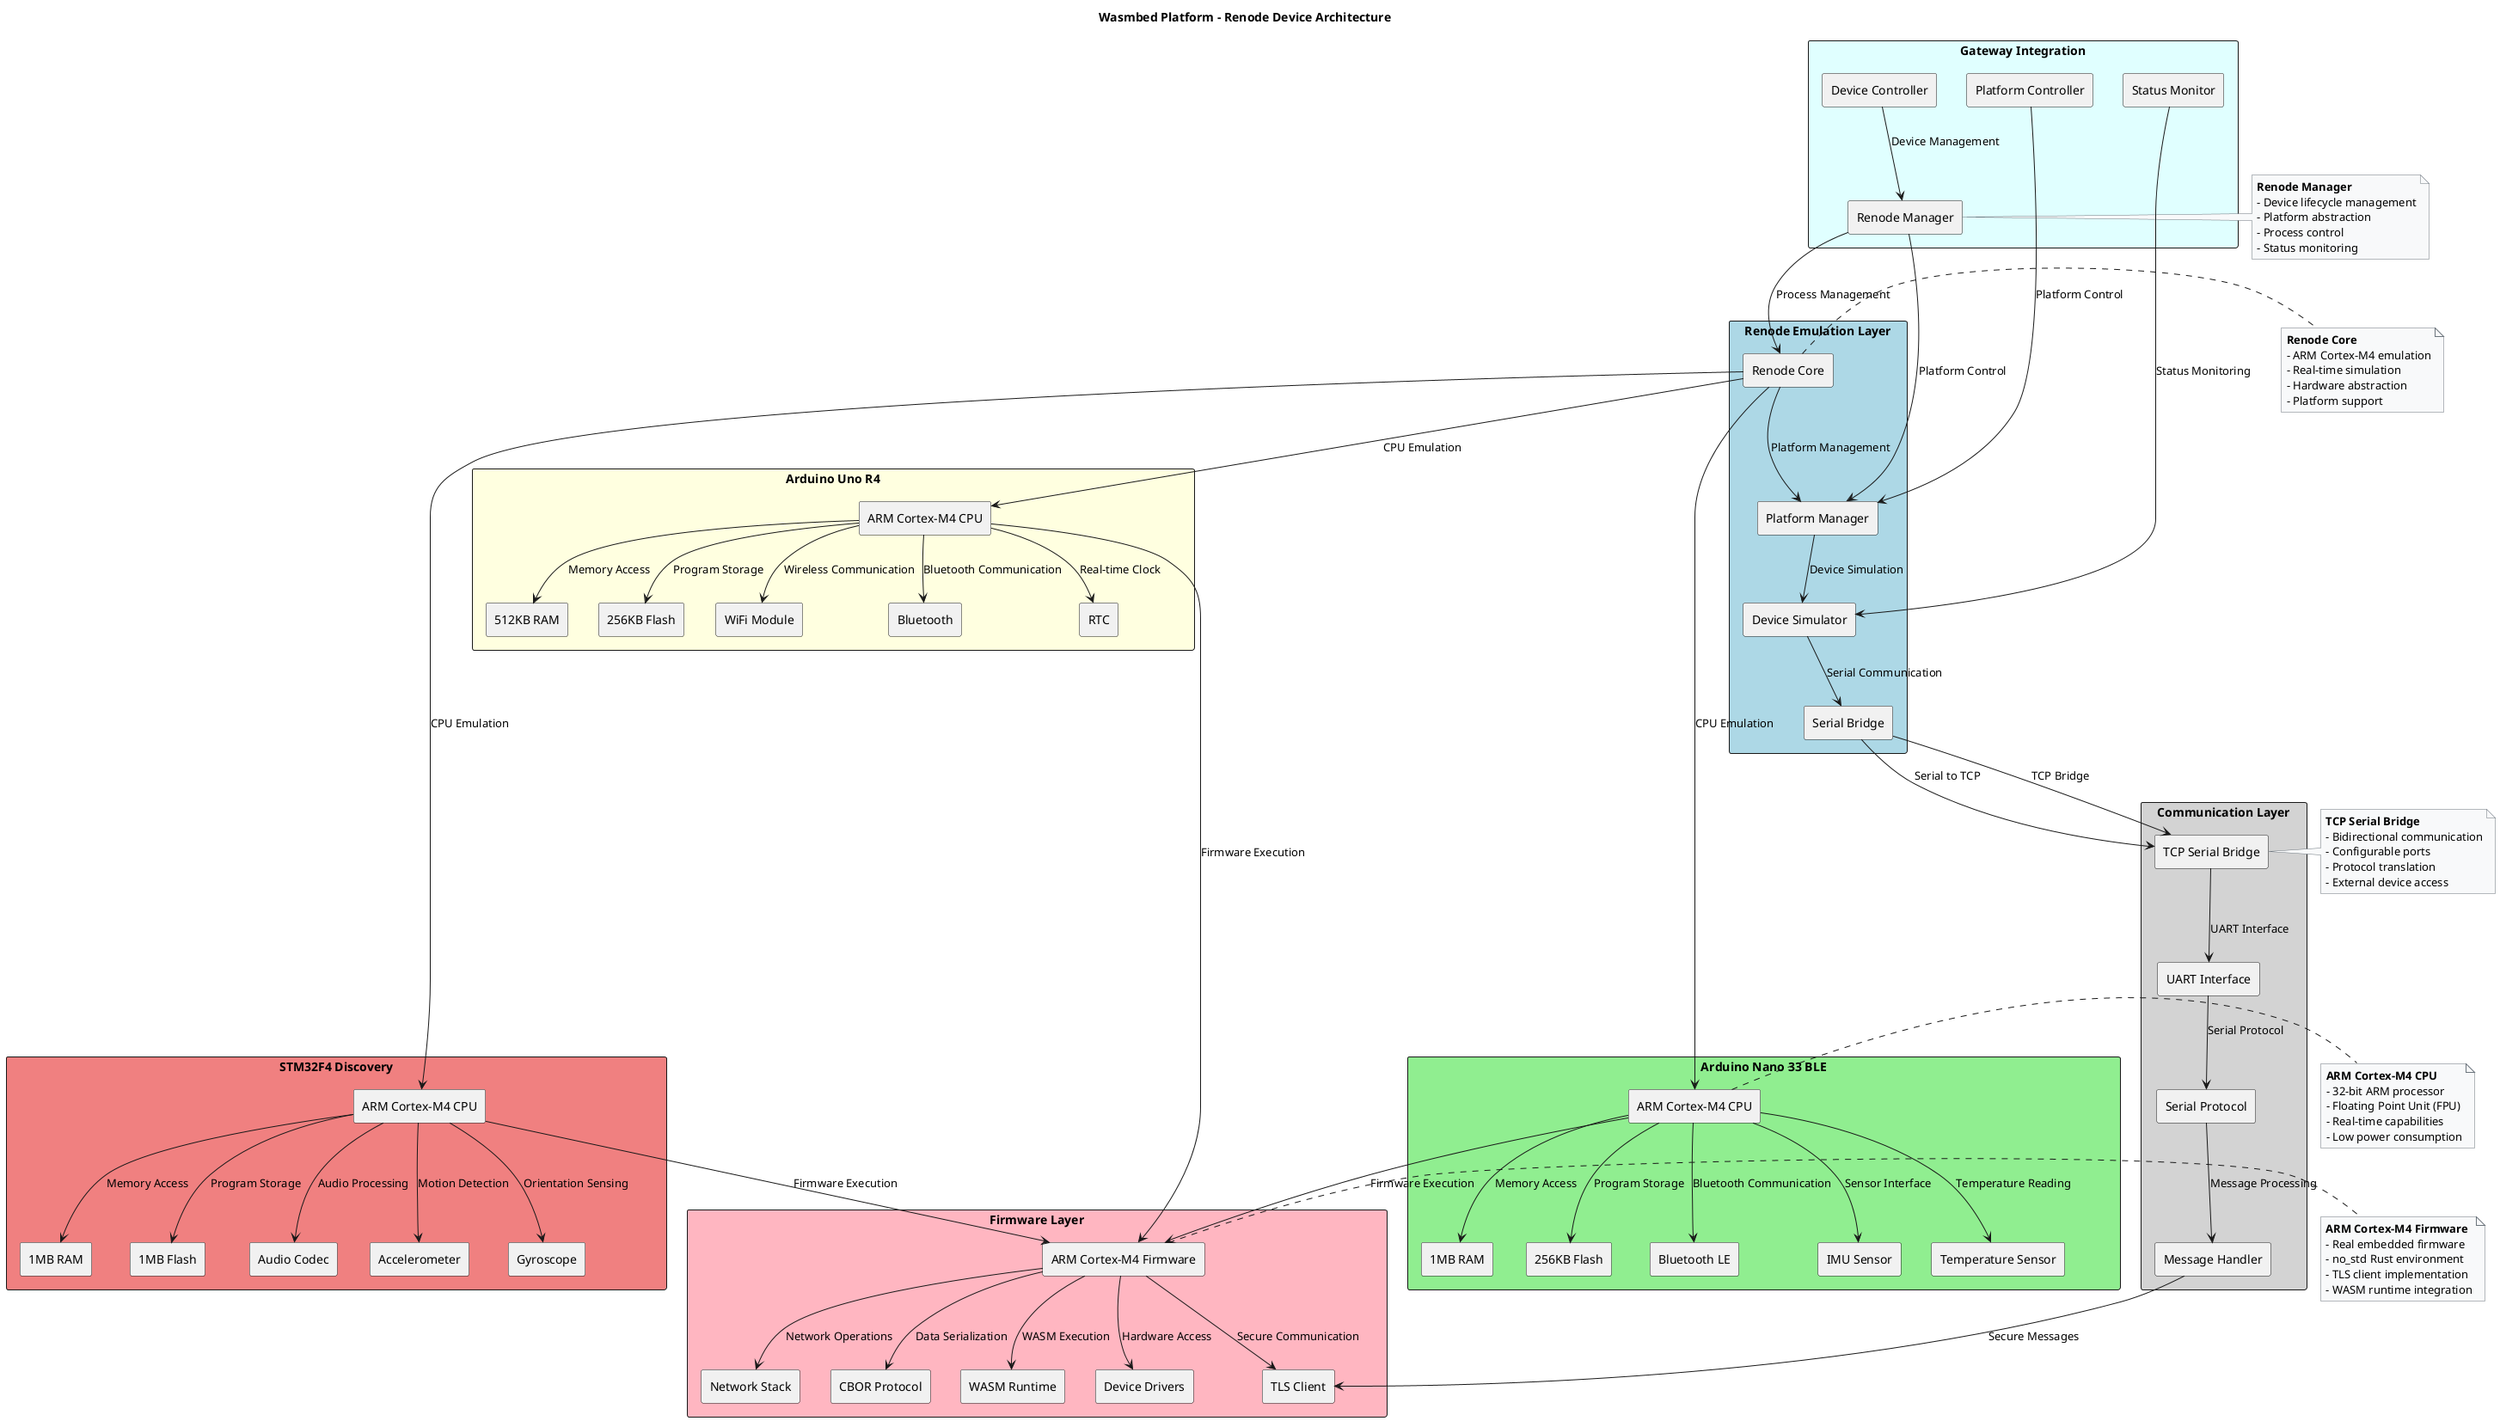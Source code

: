 ' SPDX-License-Identifier: CC-BY-4.0
' Copyright © 2025 Wasmbed contributors

@startuml
title Wasmbed Platform - Renode Device Architecture

skinparam backgroundColor #FFFFFF
skinparam componentStyle rectangle
skinparam packageStyle rectangle
skinparam noteBackgroundColor #F8F9FA
skinparam noteBorderColor #6C757D
skinparam direction top to bottom

package "Renode Emulation Layer" as RenodeLayer #LightBlue {
    component [Renode Core] as RenodeCore
    component [Platform Manager] as PlatformMgr
    component [Device Simulator] as DeviceSim
    component [Serial Bridge] as SerialBridge
}

package "Arduino Nano 33 BLE" as ArduinoNano #LightGreen {
    component [ARM Cortex-M4 CPU] as CortexM4
    component [1MB RAM] as RAM1MB
    component [256KB Flash] as Flash256KB
    component [Bluetooth LE] as BLE
    component [IMU Sensor] as IMU
    component [Temperature Sensor] as TempSensor
}

package "STM32F4 Discovery" as STM32F4 #LightCoral {
    component [ARM Cortex-M4 CPU] as CortexM4_STM32
    component [1MB RAM] as RAM1MB_STM32
    component [1MB Flash] as Flash1MB_STM32
    component [Audio Codec] as AudioCodec
    component [Accelerometer] as Accelerometer
    component [Gyroscope] as Gyroscope
}

package "Arduino Uno R4" as ArduinoUno #LightYellow {
    component [ARM Cortex-M4 CPU] as CortexM4_Uno
    component [512KB RAM] as RAM512KB
    component [256KB Flash] as Flash256KB_Uno
    component [WiFi Module] as WiFi
    component [Bluetooth] as Bluetooth
    component [RTC] as RTC
}

package "Firmware Layer" as FirmwareLayer #LightPink {
    component [ARM Cortex-M4 Firmware] as ARM_Firmware
    component [Network Stack] as NetworkStack
    component [TLS Client] as TLSClient
    component [CBOR Protocol] as CBORProto
    component [WASM Runtime] as WASMRuntime
    component [Device Drivers] as DeviceDrivers
}

package "Communication Layer" as CommLayer #LightGray {
    component [TCP Serial Bridge] as TCPSerial
    component [UART Interface] as UART
    component [Serial Protocol] as SerialProto
    component [Message Handler] as MsgHandler
}

package "Gateway Integration" as GatewayInt #LightCyan {
    component [Renode Manager] as RenodeManager
    component [Device Controller] as DeviceController
    component [Platform Controller] as PlatformController
    component [Status Monitor] as StatusMonitor
}

' Renode Layer Connections
RenodeCore --> PlatformMgr : Platform Management
PlatformMgr --> DeviceSim : Device Simulation
DeviceSim --> SerialBridge : Serial Communication
SerialBridge --> TCPSerial : TCP Bridge

' Arduino Nano 33 BLE Connections
RenodeCore --> CortexM4 : CPU Emulation
CortexM4 --> RAM1MB : Memory Access
CortexM4 --> Flash256KB : Program Storage
CortexM4 --> BLE : Bluetooth Communication
CortexM4 --> IMU : Sensor Interface
CortexM4 --> TempSensor : Temperature Reading

' STM32F4 Discovery Connections
RenodeCore --> CortexM4_STM32 : CPU Emulation
CortexM4_STM32 --> RAM1MB_STM32 : Memory Access
CortexM4_STM32 --> Flash1MB_STM32 : Program Storage
CortexM4_STM32 --> AudioCodec : Audio Processing
CortexM4_STM32 --> Accelerometer : Motion Detection
CortexM4_STM32 --> Gyroscope : Orientation Sensing

' Arduino Uno R4 Connections
RenodeCore --> CortexM4_Uno : CPU Emulation
CortexM4_Uno --> RAM512KB : Memory Access
CortexM4_Uno --> Flash256KB_Uno : Program Storage
CortexM4_Uno --> WiFi : Wireless Communication
CortexM4_Uno --> Bluetooth : Bluetooth Communication
CortexM4_Uno --> RTC : Real-time Clock

' Firmware Layer Connections
CortexM4 --> ARM_Firmware : Firmware Execution
CortexM4_STM32 --> ARM_Firmware : Firmware Execution
CortexM4_Uno --> ARM_Firmware : Firmware Execution
ARM_Firmware --> NetworkStack : Network Operations
ARM_Firmware --> TLSClient : Secure Communication
ARM_Firmware --> CBORProto : Data Serialization
ARM_Firmware --> WASMRuntime : WASM Execution
ARM_Firmware --> DeviceDrivers : Hardware Access

' Communication Layer Connections
SerialBridge --> TCPSerial : Serial to TCP
TCPSerial --> UART : UART Interface
UART --> SerialProto : Serial Protocol
SerialProto --> MsgHandler : Message Processing
MsgHandler --> TLSClient : Secure Messages

' Gateway Integration Connections
RenodeManager --> RenodeCore : Process Management
RenodeManager --> PlatformMgr : Platform Control
DeviceController --> RenodeManager : Device Management
PlatformController --> PlatformMgr : Platform Control
StatusMonitor --> DeviceSim : Status Monitoring

note right of RenodeCore
  **Renode Core**
  - ARM Cortex-M4 emulation
  - Real-time simulation
  - Hardware abstraction
  - Platform support
end note

note right of CortexM4
  **ARM Cortex-M4 CPU**
  - 32-bit ARM processor
  - Floating Point Unit (FPU)
  - Real-time capabilities
  - Low power consumption
end note

note right of ARM_Firmware
  **ARM Cortex-M4 Firmware**
  - Real embedded firmware
  - no_std Rust environment
  - TLS client implementation
  - WASM runtime integration
end note

note right of TCPSerial
  **TCP Serial Bridge**
  - Bidirectional communication
  - Configurable ports
  - Protocol translation
  - External device access
end note

note right of RenodeManager
  **Renode Manager**
  - Device lifecycle management
  - Platform abstraction
  - Process control
  - Status monitoring
end note

@enduml
